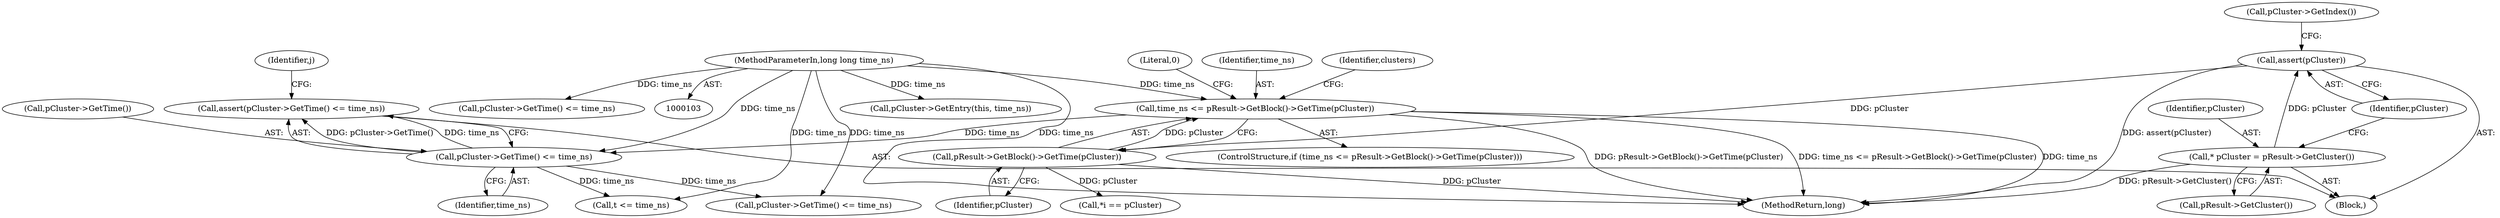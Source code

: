 digraph "0_Android_04839626ed859623901ebd3a5fd483982186b59d_198@API" {
"1000168" [label="(Call,assert(pCluster->GetTime() <= time_ns))"];
"1000169" [label="(Call,pCluster->GetTime() <= time_ns)"];
"1000135" [label="(Call,time_ns <= pResult->GetBlock()->GetTime(pCluster))"];
"1000104" [label="(MethodParameterIn,long long time_ns)"];
"1000137" [label="(Call,pResult->GetBlock()->GetTime(pCluster))"];
"1000128" [label="(Call,assert(pCluster))"];
"1000125" [label="(Call,* pCluster = pResult->GetCluster())"];
"1000169" [label="(Call,pCluster->GetTime() <= time_ns)"];
"1000106" [label="(Block,)"];
"1000126" [label="(Identifier,pCluster)"];
"1000142" [label="(Identifier,clusters)"];
"1000138" [label="(Identifier,pCluster)"];
"1000171" [label="(Identifier,time_ns)"];
"1000104" [label="(MethodParameterIn,long long time_ns)"];
"1000254" [label="(Call,pCluster->GetTime() <= time_ns)"];
"1000134" [label="(ControlStructure,if (time_ns <= pResult->GetBlock()->GetTime(pCluster)))"];
"1000140" [label="(Literal,0)"];
"1000259" [label="(Call,pCluster->GetEntry(this, time_ns))"];
"1000135" [label="(Call,time_ns <= pResult->GetBlock()->GetTime(pCluster))"];
"1000137" [label="(Call,pResult->GetBlock()->GetTime(pCluster))"];
"1000168" [label="(Call,assert(pCluster->GetTime() <= time_ns))"];
"1000125" [label="(Call,* pCluster = pResult->GetCluster())"];
"1000284" [label="(Call,pCluster->GetTime() <= time_ns)"];
"1000173" [label="(Identifier,j)"];
"1000170" [label="(Call,pCluster->GetTime())"];
"1000136" [label="(Identifier,time_ns)"];
"1000164" [label="(Call,*i == pCluster)"];
"1000305" [label="(MethodReturn,long)"];
"1000129" [label="(Identifier,pCluster)"];
"1000127" [label="(Call,pResult->GetCluster())"];
"1000132" [label="(Call,pCluster->GetIndex())"];
"1000128" [label="(Call,assert(pCluster))"];
"1000218" [label="(Call,t <= time_ns)"];
"1000168" -> "1000106"  [label="AST: "];
"1000168" -> "1000169"  [label="CFG: "];
"1000169" -> "1000168"  [label="AST: "];
"1000173" -> "1000168"  [label="CFG: "];
"1000169" -> "1000168"  [label="DDG: pCluster->GetTime()"];
"1000169" -> "1000168"  [label="DDG: time_ns"];
"1000169" -> "1000171"  [label="CFG: "];
"1000170" -> "1000169"  [label="AST: "];
"1000171" -> "1000169"  [label="AST: "];
"1000135" -> "1000169"  [label="DDG: time_ns"];
"1000104" -> "1000169"  [label="DDG: time_ns"];
"1000169" -> "1000218"  [label="DDG: time_ns"];
"1000169" -> "1000254"  [label="DDG: time_ns"];
"1000135" -> "1000134"  [label="AST: "];
"1000135" -> "1000137"  [label="CFG: "];
"1000136" -> "1000135"  [label="AST: "];
"1000137" -> "1000135"  [label="AST: "];
"1000140" -> "1000135"  [label="CFG: "];
"1000142" -> "1000135"  [label="CFG: "];
"1000135" -> "1000305"  [label="DDG: time_ns <= pResult->GetBlock()->GetTime(pCluster)"];
"1000135" -> "1000305"  [label="DDG: time_ns"];
"1000135" -> "1000305"  [label="DDG: pResult->GetBlock()->GetTime(pCluster)"];
"1000104" -> "1000135"  [label="DDG: time_ns"];
"1000137" -> "1000135"  [label="DDG: pCluster"];
"1000104" -> "1000103"  [label="AST: "];
"1000104" -> "1000305"  [label="DDG: time_ns"];
"1000104" -> "1000218"  [label="DDG: time_ns"];
"1000104" -> "1000254"  [label="DDG: time_ns"];
"1000104" -> "1000259"  [label="DDG: time_ns"];
"1000104" -> "1000284"  [label="DDG: time_ns"];
"1000137" -> "1000138"  [label="CFG: "];
"1000138" -> "1000137"  [label="AST: "];
"1000137" -> "1000305"  [label="DDG: pCluster"];
"1000128" -> "1000137"  [label="DDG: pCluster"];
"1000137" -> "1000164"  [label="DDG: pCluster"];
"1000128" -> "1000106"  [label="AST: "];
"1000128" -> "1000129"  [label="CFG: "];
"1000129" -> "1000128"  [label="AST: "];
"1000132" -> "1000128"  [label="CFG: "];
"1000128" -> "1000305"  [label="DDG: assert(pCluster)"];
"1000125" -> "1000128"  [label="DDG: pCluster"];
"1000125" -> "1000106"  [label="AST: "];
"1000125" -> "1000127"  [label="CFG: "];
"1000126" -> "1000125"  [label="AST: "];
"1000127" -> "1000125"  [label="AST: "];
"1000129" -> "1000125"  [label="CFG: "];
"1000125" -> "1000305"  [label="DDG: pResult->GetCluster()"];
}
